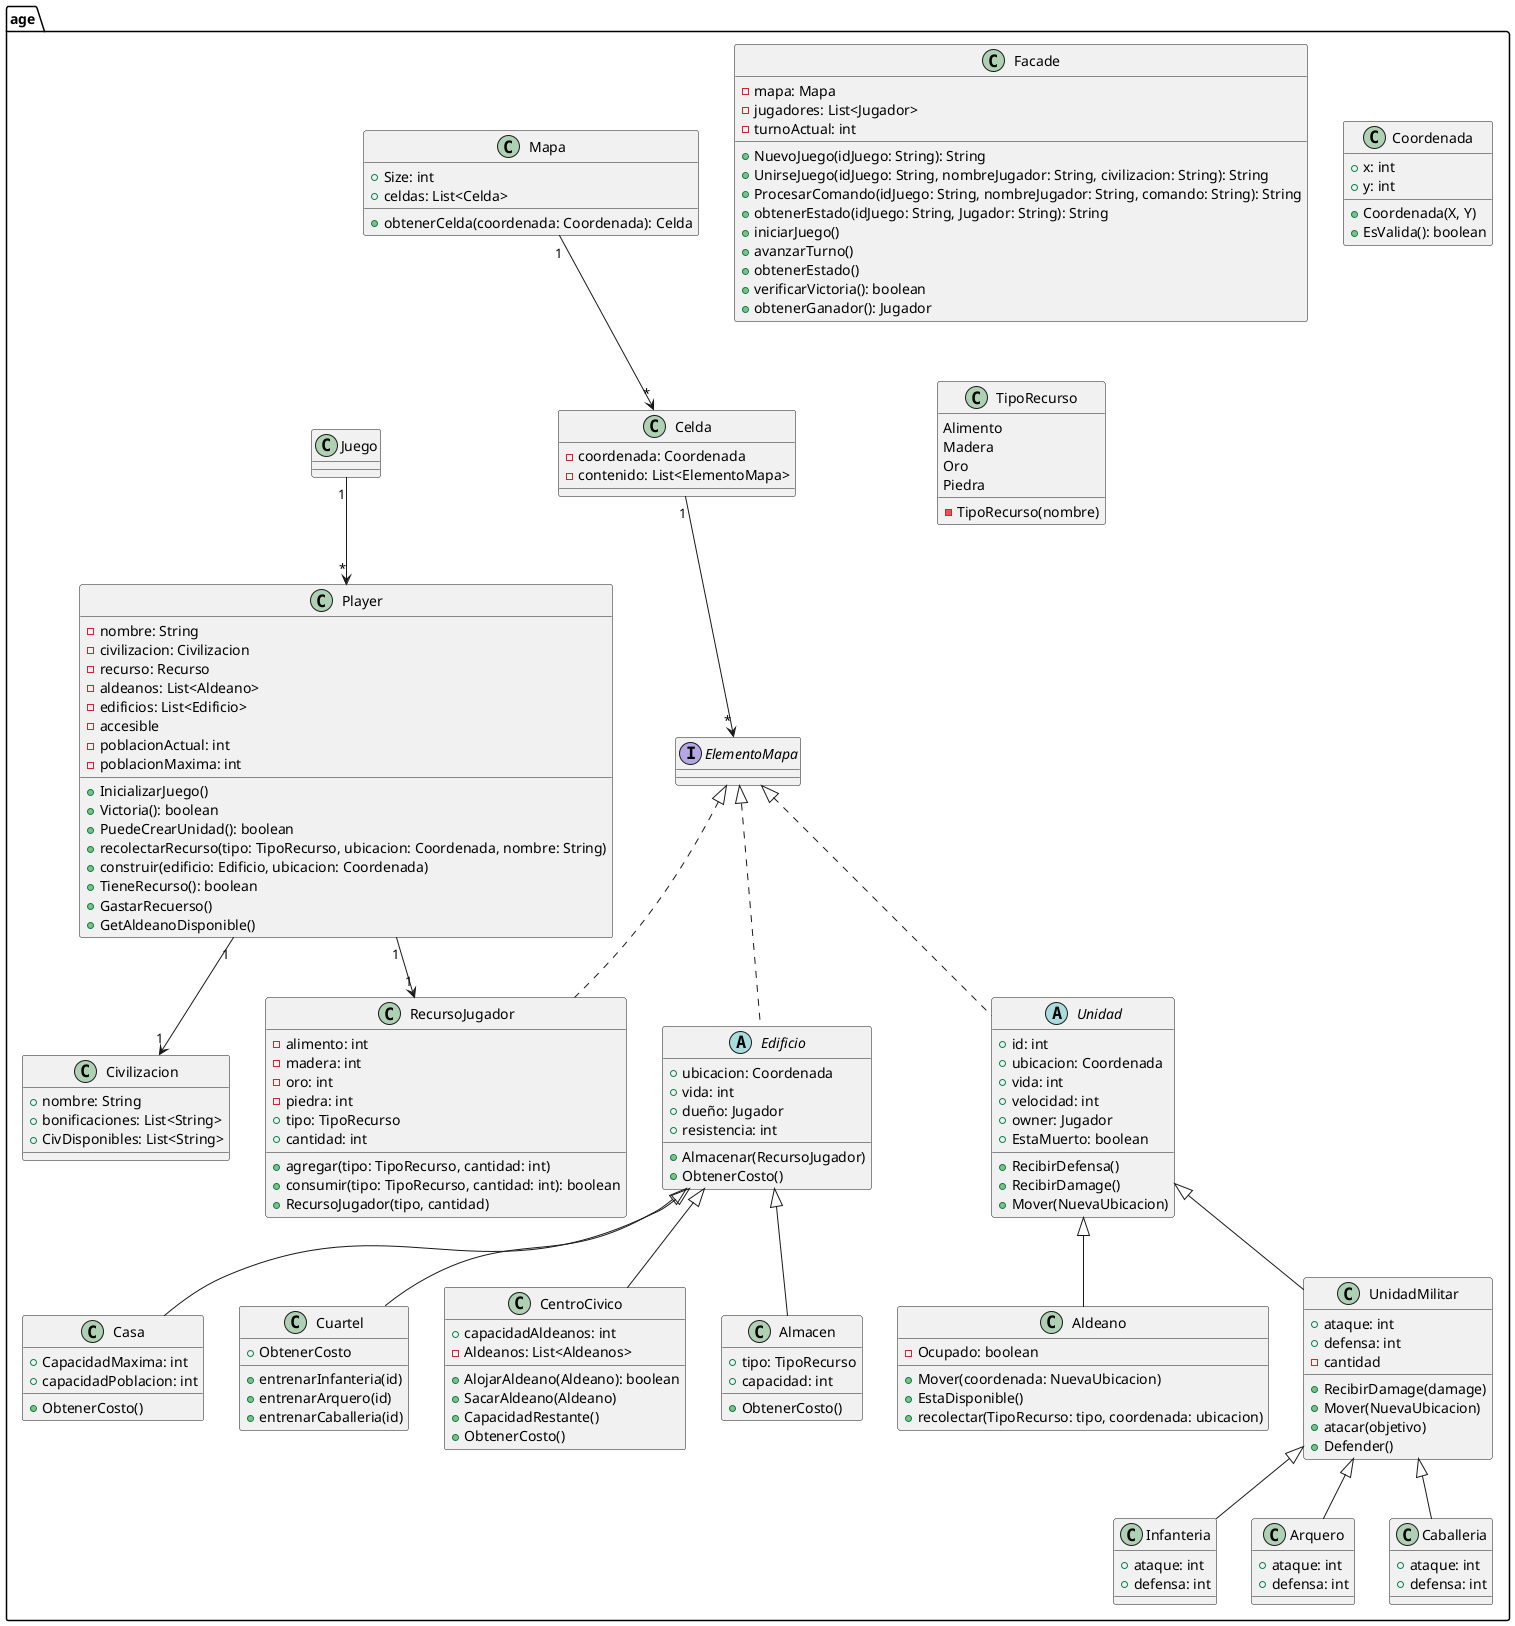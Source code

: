 @startuml PIIProyecto2025


package "age" {

    class Facade {
    + NuevoJuego(idJuego: String): String
    + UnirseJuego(idJuego: String, nombreJugador: String, civilizacion: String): String
    + ProcesarComando(idJuego: String, nombreJugador: String, comando: String): String
    + obtenerEstado(idJuego: String, Jugador: String): String
    - mapa: Mapa
    - jugadores: List<Jugador>
    - turnoActual: int
    + iniciarJuego()
    + avanzarTurno()
    + obtenerEstado()
    + verificarVictoria(): boolean
    + obtenerGanador(): Jugador
    }

    class Player {
        - nombre: String
        - civilizacion: Civilizacion
        - recurso: Recurso
        - aldeanos: List<Aldeano>
        - edificios: List<Edificio>
        - accesible
        - poblacionActual: int
        - poblacionMaxima: int
        + InicializarJuego()
        + Victoria(): boolean
        + PuedeCrearUnidad(): boolean
        + recolectarRecurso(tipo: TipoRecurso, ubicacion: Coordenada, nombre: String)
        + construir(edificio: Edificio, ubicacion: Coordenada)
        + TieneRecurso(): boolean
        + GastarRecuerso()
        + GetAldeanoDisponible()
    }

    class Mapa {
        + Size: int
        + celdas: List<Celda>
        + obtenerCelda(coordenada: Coordenada): Celda
    }

    class Celda {
        - coordenada: Coordenada
        - contenido: List<ElementoMapa>
    }

    class Coordenada {
        + x: int
        + y: int
        + Coordenada(X, Y)
        + EsValida(): boolean
    }

    interface ElementoMapa {
    }

    class TipoRecurso {
        Alimento
        Madera
        Oro
        Piedra
        - TipoRecurso(nombre)
    }

    class RecursoJugador implements ElementoMapa {
        - alimento: int
        - madera: int
        - oro: int
        - piedra: int
        + tipo: TipoRecurso
        + cantidad: int
        + agregar(tipo: TipoRecurso, cantidad: int)
        + consumir(tipo: TipoRecurso, cantidad: int): boolean
        + RecursoJugador(tipo, cantidad)
    }

    class Civilizacion {
        + nombre: String
        + bonificaciones: List<String>
        + CivDisponibles: List<String>
    }

    abstract class Edificio implements ElementoMapa {
        + ubicacion: Coordenada
        + vida: int
        + dueño: Jugador
        + resistencia: int
        + Almacenar(RecursoJugador)
        + ObtenerCosto()
    }

    class CentroCivico extends Edificio {
        + capacidadAldeanos: int
        - Aldeanos: List<Aldeanos>
        + AlojarAldeano(Aldeano): boolean
        + SacarAldeano(Aldeano)
        + CapacidadRestante()
        + ObtenerCosto()
    }

    class Almacen extends Edificio {
        + tipo: TipoRecurso
        + capacidad: int
        + ObtenerCosto()
    }

    class Casa extends Edificio {
        + CapacidadMaxima: int
        + capacidadPoblacion: int
        + ObtenerCosto()
    }

    class Cuartel extends Edificio {  
        + entrenarInfanteria(id)
        + entrenarArquero(id)
        + entrenarCaballeria(id)
        + ObtenerCosto 
    }

    abstract class Unidad implements ElementoMapa {
        + id: int
        + ubicacion: Coordenada
        + vida: int
        + velocidad: int
        + owner: Jugador
        + EstaMuerto: boolean
        + RecibirDefensa()
        + RecibirDamage()
        + Mover(NuevaUbicacion)
    }

    class Aldeano extends Unidad {
        - Ocupado: boolean
        + Mover(coordenada: NuevaUbicacion)
        + EstaDisponible()
        + recolectar(TipoRecurso: tipo, coordenada: ubicacion)
    }

    class UnidadMilitar extends Unidad {
        + ataque: int
        + defensa: int
        - cantidad
        + RecibirDamage(damage)
        + Mover(NuevaUbicacion)
        + atacar(objetivo)
        + Defender()
         
    }

    class Infanteria extends UnidadMilitar {
        + ataque: int 
        + defensa: int
    
    }

    class Arquero extends UnidadMilitar {
        + ataque: int 
        + defensa: int 
    }

    class Caballeria extends UnidadMilitar {
        + ataque: int 
        + defensa: int 
    }
    
    Juego "1" --> "*" Player
    Player "1" --> "1" Civilizacion
    Player "1" --> "1" RecursoJugador
    Mapa "1" --> "*" Celda
    Celda "1" --> "*" ElementoMapa

}

@enduml
